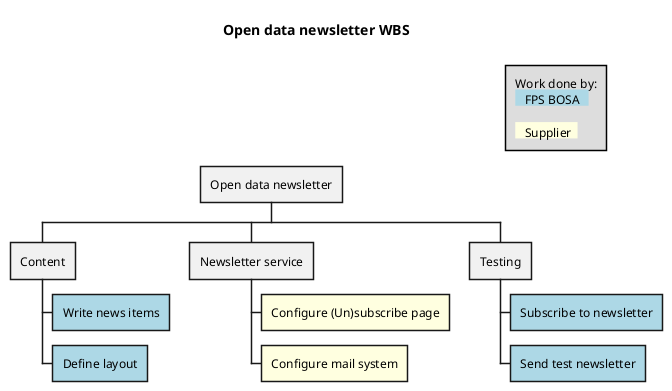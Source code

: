 @startwbs
title Open data newsletter WBS

* Open data newsletter
** Content
***[#LightBlue] Write news items
***[#LightBlue] Define layout
** Newsletter service
***[#LightYellow] Configure (Un)subscribe page
***[#LightYellow] Configure mail system
** Testing
***[#LightBlue] Subscribe to newsletter
***[#LightBlue] Send test newsletter

legend top right
Work done by:
<back:LightBlue>   FPS BOSA   </back>

<back:LightYellow>   Supplier  </back>
end legend

@endwbs
